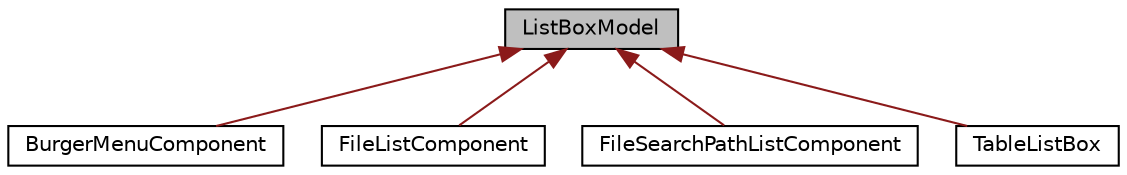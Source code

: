 digraph "ListBoxModel"
{
  bgcolor="transparent";
  edge [fontname="Helvetica",fontsize="10",labelfontname="Helvetica",labelfontsize="10"];
  node [fontname="Helvetica",fontsize="10",shape=record];
  Node0 [label="ListBoxModel",height=0.2,width=0.4,color="black", fillcolor="grey75", style="filled", fontcolor="black"];
  Node0 -> Node1 [dir="back",color="firebrick4",fontsize="10",style="solid",fontname="Helvetica"];
  Node1 [label="BurgerMenuComponent",height=0.2,width=0.4,color="black",URL="$classBurgerMenuComponent.html",tooltip="A component which lists all menu items and groups them into categories by their respective parent men..."];
  Node0 -> Node2 [dir="back",color="firebrick4",fontsize="10",style="solid",fontname="Helvetica"];
  Node2 [label="FileListComponent",height=0.2,width=0.4,color="black",URL="$classFileListComponent.html",tooltip="A component that displays the files in a directory as a listbox. "];
  Node0 -> Node3 [dir="back",color="firebrick4",fontsize="10",style="solid",fontname="Helvetica"];
  Node3 [label="FileSearchPathListComponent",height=0.2,width=0.4,color="black",URL="$classFileSearchPathListComponent.html",tooltip="Shows a set of file paths in a list, allowing them to be added, removed or re-ordered. "];
  Node0 -> Node4 [dir="back",color="firebrick4",fontsize="10",style="solid",fontname="Helvetica"];
  Node4 [label="TableListBox",height=0.2,width=0.4,color="black",URL="$classTableListBox.html",tooltip="A table of cells, using a TableHeaderComponent as its header. "];
}
